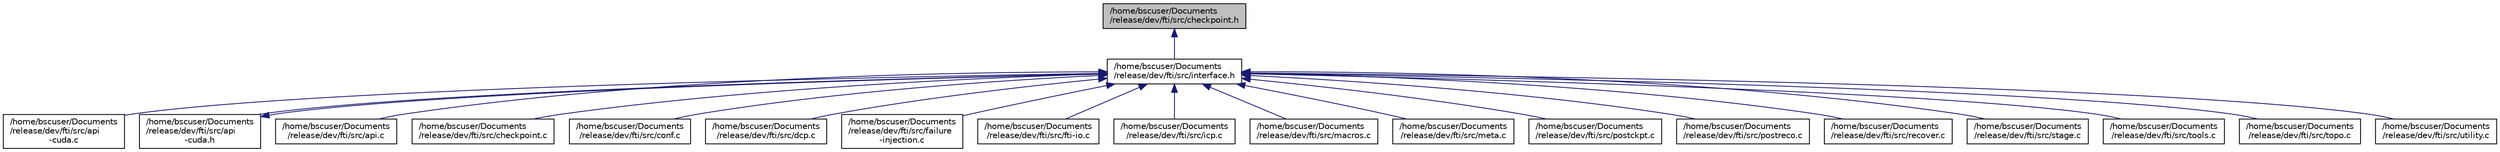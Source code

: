 digraph "/home/bscuser/Documents/release/dev/fti/src/checkpoint.h"
{
 // LATEX_PDF_SIZE
  edge [fontname="Helvetica",fontsize="10",labelfontname="Helvetica",labelfontsize="10"];
  node [fontname="Helvetica",fontsize="10",shape=record];
  Node1 [label="/home/bscuser/Documents\l/release/dev/fti/src/checkpoint.h",height=0.2,width=0.4,color="black", fillcolor="grey75", style="filled", fontcolor="black",tooltip=" "];
  Node1 -> Node2 [dir="back",color="midnightblue",fontsize="10",style="solid"];
  Node2 [label="/home/bscuser/Documents\l/release/dev/fti/src/interface.h",height=0.2,width=0.4,color="black", fillcolor="white", style="filled",URL="$interface_8h.html",tooltip="Header file for the FTI library private functions."];
  Node2 -> Node3 [dir="back",color="midnightblue",fontsize="10",style="solid"];
  Node3 [label="/home/bscuser/Documents\l/release/dev/fti/src/api\l-cuda.c",height=0.2,width=0.4,color="black", fillcolor="white", style="filled",URL="$api-cuda_8c.html",tooltip=" "];
  Node2 -> Node4 [dir="back",color="midnightblue",fontsize="10",style="solid"];
  Node4 [label="/home/bscuser/Documents\l/release/dev/fti/src/api\l-cuda.h",height=0.2,width=0.4,color="black", fillcolor="white", style="filled",URL="$api-cuda_8h.html",tooltip=" "];
  Node4 -> Node2 [dir="back",color="midnightblue",fontsize="10",style="solid"];
  Node2 -> Node5 [dir="back",color="midnightblue",fontsize="10",style="solid"];
  Node5 [label="/home/bscuser/Documents\l/release/dev/fti/src/api.c",height=0.2,width=0.4,color="black", fillcolor="white", style="filled",URL="$api_8c.html",tooltip="API functions for the FTI library."];
  Node2 -> Node6 [dir="back",color="midnightblue",fontsize="10",style="solid"];
  Node6 [label="/home/bscuser/Documents\l/release/dev/fti/src/checkpoint.c",height=0.2,width=0.4,color="black", fillcolor="white", style="filled",URL="$checkpoint_8c.html",tooltip="Checkpointing functions for the FTI library."];
  Node2 -> Node7 [dir="back",color="midnightblue",fontsize="10",style="solid"];
  Node7 [label="/home/bscuser/Documents\l/release/dev/fti/src/conf.c",height=0.2,width=0.4,color="black", fillcolor="white", style="filled",URL="$conf_8c.html",tooltip="Configuration loading functions for the FTI library."];
  Node2 -> Node8 [dir="back",color="midnightblue",fontsize="10",style="solid"];
  Node8 [label="/home/bscuser/Documents\l/release/dev/fti/src/dcp.c",height=0.2,width=0.4,color="black", fillcolor="white", style="filled",URL="$dcp_8c.html",tooltip=" "];
  Node2 -> Node9 [dir="back",color="midnightblue",fontsize="10",style="solid"];
  Node9 [label="/home/bscuser/Documents\l/release/dev/fti/src/failure\l-injection.c",height=0.2,width=0.4,color="black", fillcolor="white", style="filled",URL="$failure-injection_8c.html",tooltip=" "];
  Node2 -> Node10 [dir="back",color="midnightblue",fontsize="10",style="solid"];
  Node10 [label="/home/bscuser/Documents\l/release/dev/fti/src/fti-io.c",height=0.2,width=0.4,color="black", fillcolor="white", style="filled",URL="$fti-io_8c.html",tooltip=" "];
  Node2 -> Node11 [dir="back",color="midnightblue",fontsize="10",style="solid"];
  Node11 [label="/home/bscuser/Documents\l/release/dev/fti/src/icp.c",height=0.2,width=0.4,color="black", fillcolor="white", style="filled",URL="$icp_8c.html",tooltip=" "];
  Node2 -> Node12 [dir="back",color="midnightblue",fontsize="10",style="solid"];
  Node12 [label="/home/bscuser/Documents\l/release/dev/fti/src/macros.c",height=0.2,width=0.4,color="black", fillcolor="white", style="filled",URL="$macros_8c.html",tooltip="API functions for the FTI library."];
  Node2 -> Node13 [dir="back",color="midnightblue",fontsize="10",style="solid"];
  Node13 [label="/home/bscuser/Documents\l/release/dev/fti/src/meta.c",height=0.2,width=0.4,color="black", fillcolor="white", style="filled",URL="$meta_8c.html",tooltip="Metadata functions for the FTI library."];
  Node2 -> Node14 [dir="back",color="midnightblue",fontsize="10",style="solid"];
  Node14 [label="/home/bscuser/Documents\l/release/dev/fti/src/postckpt.c",height=0.2,width=0.4,color="black", fillcolor="white", style="filled",URL="$postckpt_8c.html",tooltip="Post-checkpointing functions for the FTI library."];
  Node2 -> Node15 [dir="back",color="midnightblue",fontsize="10",style="solid"];
  Node15 [label="/home/bscuser/Documents\l/release/dev/fti/src/postreco.c",height=0.2,width=0.4,color="black", fillcolor="white", style="filled",URL="$postreco_8c.html",tooltip="Post recovery functions for the FTI library."];
  Node2 -> Node16 [dir="back",color="midnightblue",fontsize="10",style="solid"];
  Node16 [label="/home/bscuser/Documents\l/release/dev/fti/src/recover.c",height=0.2,width=0.4,color="black", fillcolor="white", style="filled",URL="$recover_8c.html",tooltip="Recovery functions for the FTI library."];
  Node2 -> Node17 [dir="back",color="midnightblue",fontsize="10",style="solid"];
  Node17 [label="/home/bscuser/Documents\l/release/dev/fti/src/stage.c",height=0.2,width=0.4,color="black", fillcolor="white", style="filled",URL="$stage_8c.html",tooltip="helper functions for the FTI staging feature."];
  Node2 -> Node18 [dir="back",color="midnightblue",fontsize="10",style="solid"];
  Node18 [label="/home/bscuser/Documents\l/release/dev/fti/src/tools.c",height=0.2,width=0.4,color="black", fillcolor="white", style="filled",URL="$tools_8c.html",tooltip="Utility functions for the FTI library."];
  Node2 -> Node19 [dir="back",color="midnightblue",fontsize="10",style="solid"];
  Node19 [label="/home/bscuser/Documents\l/release/dev/fti/src/topo.c",height=0.2,width=0.4,color="black", fillcolor="white", style="filled",URL="$topo_8c.html",tooltip="Topology functions for the FTI library."];
  Node2 -> Node20 [dir="back",color="midnightblue",fontsize="10",style="solid"];
  Node20 [label="/home/bscuser/Documents\l/release/dev/fti/src/utility.c",height=0.2,width=0.4,color="black", fillcolor="white", style="filled",URL="$utility_8c.html",tooltip="API functions for the FTI library."];
}
